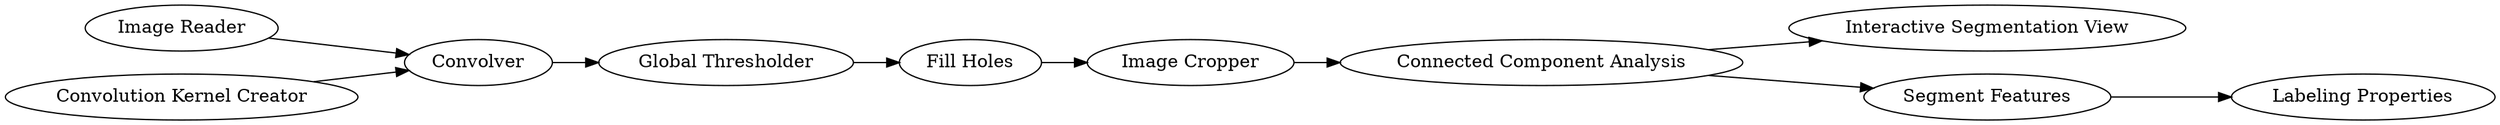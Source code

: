 digraph {
	4 [label="Image Reader"]
	7 [label="Global Thresholder"]
	9 [label="Connected Component Analysis"]
	10 [label="Interactive Segmentation View"]
	14 [label="Convolution Kernel Creator"]
	15 [label=Convolver]
	313 [label="Fill Holes"]
	316 [label="Segment Features"]
	324 [label="Image Cropper"]
	325 [label="Labeling Properties"]
	4 -> 15
	7 -> 313
	9 -> 316
	9 -> 10
	14 -> 15
	15 -> 7
	313 -> 324
	316 -> 325
	324 -> 9
	rankdir=LR
}
